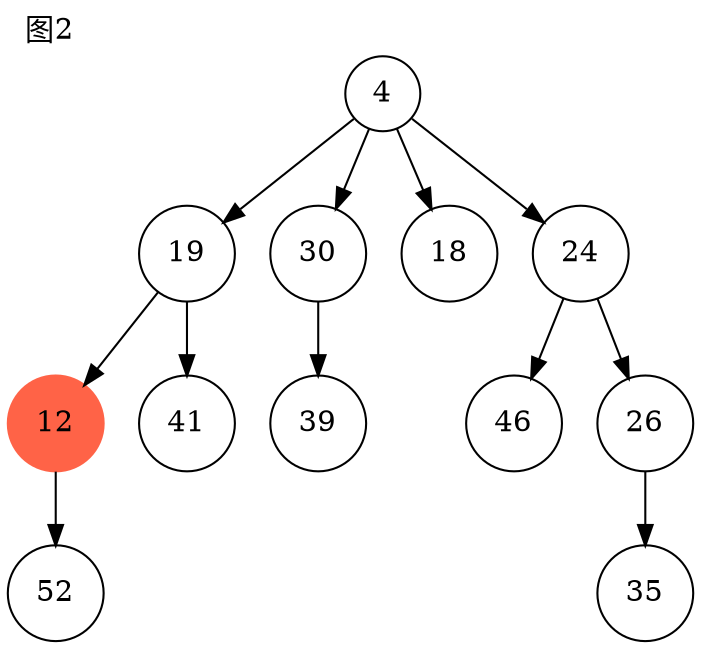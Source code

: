 digraph g{
node[shape=circle];
label="图2";
labeljust=l;
labelloc=t;
n172[label=4];
n173[label=19];
n172->n173;
n174[label=30];
n172->n174;
n175[label=18];
n172->n175;
n176[label=24];
n172->n176;
n177[label=46];
n176->n177;
n178[label=26];
n176->n178;
n179[label=35];
n178->n179;
n180[label=39];
n174->n180;
n181[label=12,style = filled,color="tomato"];
n173->n181;
n182[label=41];
n173->n182;
n183[label=52];
n181->n183;
}
